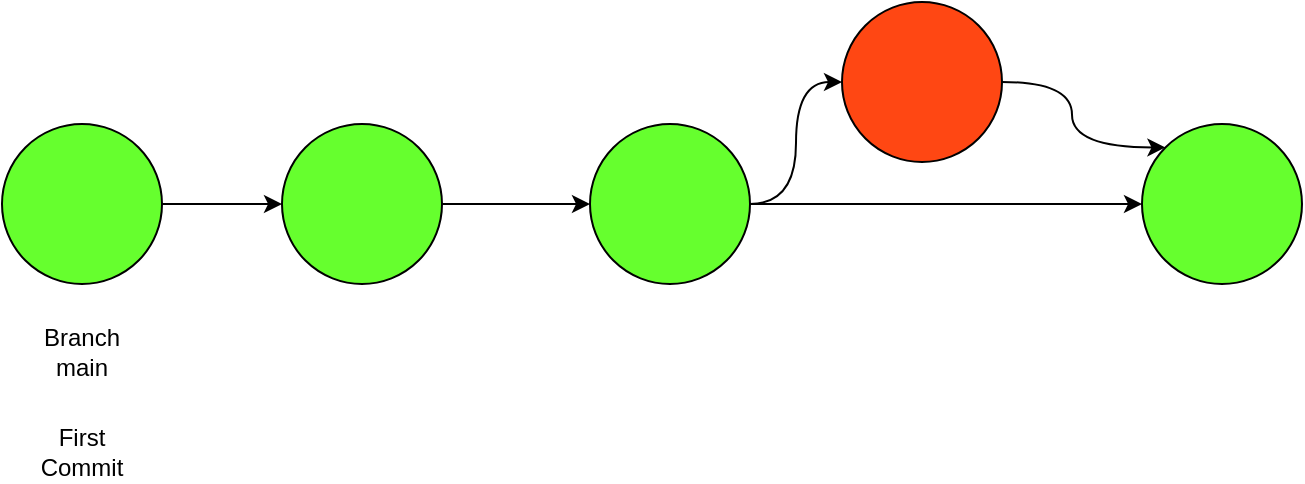 <mxfile>
    <diagram id="7FybC3R8qaVxDED_PnbQ" name="Página-1">
        <mxGraphModel dx="576" dy="237" grid="1" gridSize="10" guides="1" tooltips="1" connect="1" arrows="1" fold="1" page="1" pageScale="1" pageWidth="827" pageHeight="1169" math="0" shadow="0">
            <root>
                <mxCell id="0"/>
                <mxCell id="1" parent="0"/>
                <mxCell id="7" style="edgeStyle=none;html=1;exitX=1;exitY=0.5;exitDx=0;exitDy=0;entryX=0;entryY=0.5;entryDx=0;entryDy=0;" edge="1" parent="1" source="2" target="5">
                    <mxGeometry relative="1" as="geometry"/>
                </mxCell>
                <mxCell id="2" value="" style="ellipse;whiteSpace=wrap;html=1;aspect=fixed;fillColor=#66FF2E;" vertex="1" parent="1">
                    <mxGeometry x="80" y="71" width="80" height="80" as="geometry"/>
                </mxCell>
                <mxCell id="3" value="Branch main" style="text;html=1;align=center;verticalAlign=middle;whiteSpace=wrap;rounded=0;" vertex="1" parent="1">
                    <mxGeometry x="90" y="170" width="60" height="30" as="geometry"/>
                </mxCell>
                <mxCell id="4" value="First Commit" style="text;html=1;align=center;verticalAlign=middle;whiteSpace=wrap;rounded=0;" vertex="1" parent="1">
                    <mxGeometry x="90" y="220" width="60" height="30" as="geometry"/>
                </mxCell>
                <mxCell id="8" style="edgeStyle=none;html=1;exitX=1;exitY=0.5;exitDx=0;exitDy=0;" edge="1" parent="1" source="5" target="6">
                    <mxGeometry relative="1" as="geometry"/>
                </mxCell>
                <mxCell id="5" value="" style="ellipse;whiteSpace=wrap;html=1;aspect=fixed;fillColor=#66FF2E;" vertex="1" parent="1">
                    <mxGeometry x="220" y="71" width="80" height="80" as="geometry"/>
                </mxCell>
                <mxCell id="9" style="edgeStyle=none;html=1;exitX=1;exitY=0.5;exitDx=0;exitDy=0;entryX=0;entryY=0.5;entryDx=0;entryDy=0;" edge="1" parent="1" source="6" target="14">
                    <mxGeometry relative="1" as="geometry">
                        <mxPoint x="520" y="111" as="targetPoint"/>
                    </mxGeometry>
                </mxCell>
                <mxCell id="13" style="edgeStyle=orthogonalEdgeStyle;html=1;exitX=1;exitY=0.5;exitDx=0;exitDy=0;entryX=0;entryY=0.5;entryDx=0;entryDy=0;curved=1;" edge="1" parent="1" source="6" target="10">
                    <mxGeometry relative="1" as="geometry"/>
                </mxCell>
                <mxCell id="6" value="" style="ellipse;whiteSpace=wrap;html=1;aspect=fixed;fillColor=#66FF2E;" vertex="1" parent="1">
                    <mxGeometry x="374" y="71" width="80" height="80" as="geometry"/>
                </mxCell>
                <mxCell id="15" style="edgeStyle=orthogonalEdgeStyle;html=1;entryX=0;entryY=0;entryDx=0;entryDy=0;curved=1;" edge="1" parent="1" source="10" target="14">
                    <mxGeometry relative="1" as="geometry"/>
                </mxCell>
                <mxCell id="10" value="" style="ellipse;whiteSpace=wrap;html=1;aspect=fixed;fillColor=#FF4713;" vertex="1" parent="1">
                    <mxGeometry x="500" y="10" width="80" height="80" as="geometry"/>
                </mxCell>
                <mxCell id="14" value="" style="ellipse;whiteSpace=wrap;html=1;aspect=fixed;fillColor=#66FF2E;" vertex="1" parent="1">
                    <mxGeometry x="650" y="71" width="80" height="80" as="geometry"/>
                </mxCell>
            </root>
        </mxGraphModel>
    </diagram>
</mxfile>